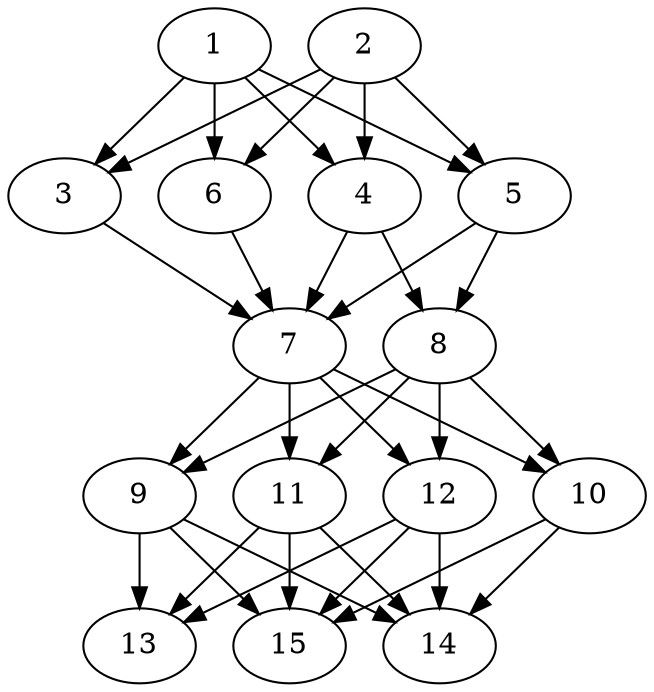 // DAG automatically generated by daggen at Thu Oct  3 13:59:26 2019
// ./daggen --dot -n 15 --ccr 0.4 --fat 0.5 --regular 0.5 --density 0.9 --mindata 5242880 --maxdata 52428800 
digraph G {
  1 [size="43998720", alpha="0.02", expect_size="17599488"] 
  1 -> 3 [size ="17599488"]
  1 -> 4 [size ="17599488"]
  1 -> 5 [size ="17599488"]
  1 -> 6 [size ="17599488"]
  2 [size="106629120", alpha="0.03", expect_size="42651648"] 
  2 -> 3 [size ="42651648"]
  2 -> 4 [size ="42651648"]
  2 -> 5 [size ="42651648"]
  2 -> 6 [size ="42651648"]
  3 [size="44556800", alpha="0.14", expect_size="17822720"] 
  3 -> 7 [size ="17822720"]
  4 [size="58268160", alpha="0.17", expect_size="23307264"] 
  4 -> 7 [size ="23307264"]
  4 -> 8 [size ="23307264"]
  5 [size="45516800", alpha="0.12", expect_size="18206720"] 
  5 -> 7 [size ="18206720"]
  5 -> 8 [size ="18206720"]
  6 [size="106017280", alpha="0.18", expect_size="42406912"] 
  6 -> 7 [size ="42406912"]
  7 [size="63326720", alpha="0.05", expect_size="25330688"] 
  7 -> 9 [size ="25330688"]
  7 -> 10 [size ="25330688"]
  7 -> 11 [size ="25330688"]
  7 -> 12 [size ="25330688"]
  8 [size="73180160", alpha="0.00", expect_size="29272064"] 
  8 -> 9 [size ="29272064"]
  8 -> 10 [size ="29272064"]
  8 -> 11 [size ="29272064"]
  8 -> 12 [size ="29272064"]
  9 [size="100167680", alpha="0.08", expect_size="40067072"] 
  9 -> 13 [size ="40067072"]
  9 -> 14 [size ="40067072"]
  9 -> 15 [size ="40067072"]
  10 [size="94661120", alpha="0.08", expect_size="37864448"] 
  10 -> 14 [size ="37864448"]
  10 -> 15 [size ="37864448"]
  11 [size="92976640", alpha="0.14", expect_size="37190656"] 
  11 -> 13 [size ="37190656"]
  11 -> 14 [size ="37190656"]
  11 -> 15 [size ="37190656"]
  12 [size="102753280", alpha="0.05", expect_size="41101312"] 
  12 -> 13 [size ="41101312"]
  12 -> 14 [size ="41101312"]
  12 -> 15 [size ="41101312"]
  13 [size="120476160", alpha="0.02", expect_size="48190464"] 
  14 [size="86602240", alpha="0.20", expect_size="34640896"] 
  15 [size="66652160", alpha="0.01", expect_size="26660864"] 
}
